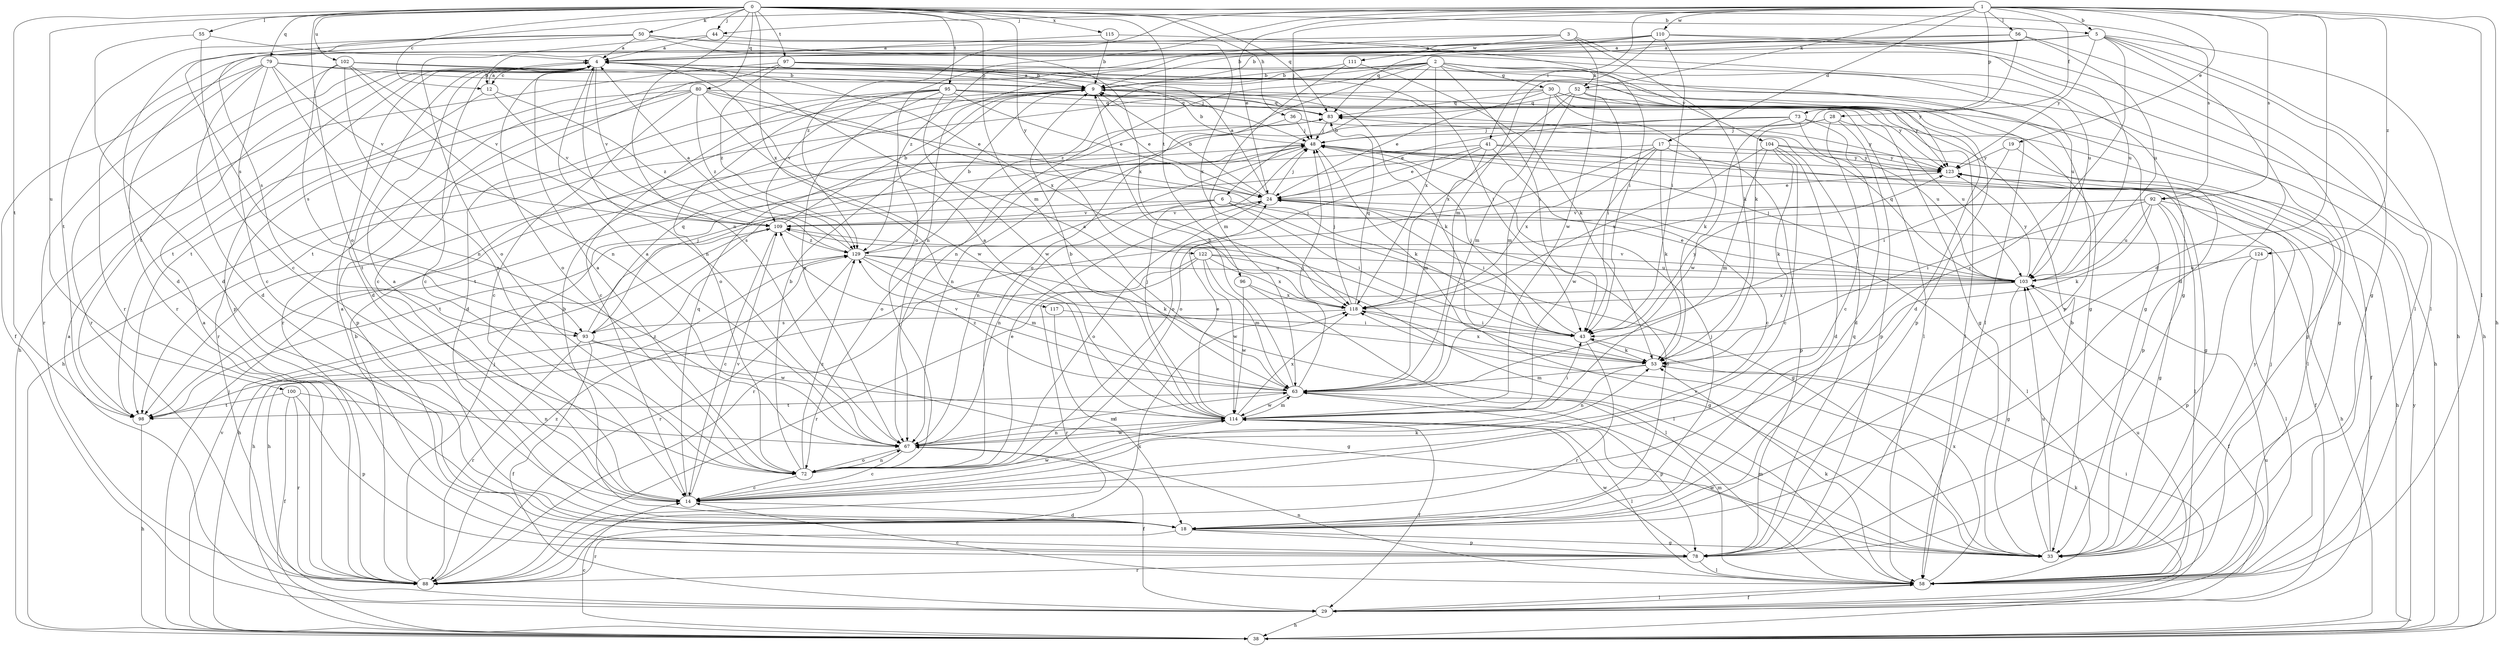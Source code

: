 strict digraph  {
0;
1;
2;
3;
4;
5;
6;
9;
12;
14;
17;
18;
19;
24;
28;
29;
30;
33;
36;
38;
41;
43;
44;
48;
50;
52;
53;
55;
56;
58;
63;
67;
72;
73;
78;
79;
80;
83;
88;
92;
93;
95;
96;
97;
98;
100;
102;
103;
104;
109;
110;
111;
114;
115;
117;
118;
122;
123;
124;
129;
0 -> 5  [label=b];
0 -> 12  [label=c];
0 -> 36  [label=h];
0 -> 44  [label=j];
0 -> 50  [label=k];
0 -> 55  [label=l];
0 -> 63  [label=m];
0 -> 67  [label=n];
0 -> 72  [label=o];
0 -> 79  [label=q];
0 -> 80  [label=q];
0 -> 83  [label=q];
0 -> 92  [label=s];
0 -> 95  [label=t];
0 -> 96  [label=t];
0 -> 97  [label=t];
0 -> 98  [label=t];
0 -> 100  [label=u];
0 -> 102  [label=u];
0 -> 115  [label=x];
0 -> 117  [label=x];
0 -> 122  [label=y];
1 -> 5  [label=b];
1 -> 17  [label=d];
1 -> 18  [label=d];
1 -> 19  [label=e];
1 -> 24  [label=e];
1 -> 28  [label=f];
1 -> 38  [label=h];
1 -> 41  [label=i];
1 -> 44  [label=j];
1 -> 48  [label=j];
1 -> 52  [label=k];
1 -> 56  [label=l];
1 -> 58  [label=l];
1 -> 72  [label=o];
1 -> 73  [label=p];
1 -> 92  [label=s];
1 -> 93  [label=s];
1 -> 110  [label=w];
1 -> 124  [label=z];
1 -> 129  [label=z];
2 -> 6  [label=b];
2 -> 9  [label=b];
2 -> 30  [label=g];
2 -> 43  [label=i];
2 -> 52  [label=k];
2 -> 67  [label=n];
2 -> 72  [label=o];
2 -> 78  [label=p];
2 -> 88  [label=r];
2 -> 103  [label=u];
2 -> 104  [label=v];
2 -> 118  [label=x];
2 -> 129  [label=z];
3 -> 12  [label=c];
3 -> 38  [label=h];
3 -> 53  [label=k];
3 -> 111  [label=w];
3 -> 114  [label=w];
3 -> 129  [label=z];
4 -> 9  [label=b];
4 -> 12  [label=c];
4 -> 14  [label=c];
4 -> 18  [label=d];
4 -> 33  [label=g];
4 -> 43  [label=i];
4 -> 67  [label=n];
4 -> 72  [label=o];
4 -> 78  [label=p];
4 -> 98  [label=t];
4 -> 109  [label=v];
4 -> 118  [label=x];
5 -> 4  [label=a];
5 -> 9  [label=b];
5 -> 14  [label=c];
5 -> 18  [label=d];
5 -> 33  [label=g];
5 -> 38  [label=h];
5 -> 58  [label=l];
5 -> 67  [label=n];
5 -> 88  [label=r];
5 -> 123  [label=y];
6 -> 33  [label=g];
6 -> 38  [label=h];
6 -> 43  [label=i];
6 -> 67  [label=n];
6 -> 98  [label=t];
6 -> 109  [label=v];
9 -> 4  [label=a];
9 -> 24  [label=e];
9 -> 38  [label=h];
9 -> 53  [label=k];
9 -> 58  [label=l];
9 -> 83  [label=q];
12 -> 4  [label=a];
12 -> 98  [label=t];
12 -> 109  [label=v];
12 -> 129  [label=z];
14 -> 4  [label=a];
14 -> 18  [label=d];
14 -> 53  [label=k];
14 -> 83  [label=q];
14 -> 109  [label=v];
14 -> 114  [label=w];
17 -> 53  [label=k];
17 -> 72  [label=o];
17 -> 78  [label=p];
17 -> 98  [label=t];
17 -> 114  [label=w];
17 -> 118  [label=x];
17 -> 123  [label=y];
18 -> 9  [label=b];
18 -> 33  [label=g];
18 -> 48  [label=j];
18 -> 78  [label=p];
18 -> 88  [label=r];
19 -> 43  [label=i];
19 -> 78  [label=p];
19 -> 123  [label=y];
24 -> 4  [label=a];
24 -> 9  [label=b];
24 -> 18  [label=d];
24 -> 43  [label=i];
24 -> 48  [label=j];
24 -> 58  [label=l];
24 -> 72  [label=o];
24 -> 109  [label=v];
28 -> 14  [label=c];
28 -> 48  [label=j];
28 -> 78  [label=p];
28 -> 98  [label=t];
28 -> 103  [label=u];
29 -> 4  [label=a];
29 -> 38  [label=h];
29 -> 43  [label=i];
29 -> 53  [label=k];
29 -> 58  [label=l];
30 -> 18  [label=d];
30 -> 24  [label=e];
30 -> 38  [label=h];
30 -> 53  [label=k];
30 -> 63  [label=m];
30 -> 78  [label=p];
30 -> 83  [label=q];
30 -> 98  [label=t];
33 -> 9  [label=b];
33 -> 63  [label=m];
33 -> 103  [label=u];
33 -> 109  [label=v];
33 -> 114  [label=w];
33 -> 123  [label=y];
36 -> 48  [label=j];
36 -> 67  [label=n];
36 -> 123  [label=y];
38 -> 14  [label=c];
38 -> 48  [label=j];
38 -> 103  [label=u];
38 -> 109  [label=v];
38 -> 123  [label=y];
41 -> 14  [label=c];
41 -> 24  [label=e];
41 -> 33  [label=g];
41 -> 63  [label=m];
41 -> 72  [label=o];
41 -> 93  [label=s];
41 -> 123  [label=y];
43 -> 48  [label=j];
43 -> 53  [label=k];
43 -> 88  [label=r];
43 -> 123  [label=y];
44 -> 4  [label=a];
44 -> 72  [label=o];
44 -> 118  [label=x];
48 -> 9  [label=b];
48 -> 29  [label=f];
48 -> 53  [label=k];
48 -> 67  [label=n];
48 -> 72  [label=o];
48 -> 123  [label=y];
50 -> 4  [label=a];
50 -> 18  [label=d];
50 -> 33  [label=g];
50 -> 93  [label=s];
50 -> 98  [label=t];
50 -> 103  [label=u];
50 -> 118  [label=x];
52 -> 33  [label=g];
52 -> 43  [label=i];
52 -> 63  [label=m];
52 -> 83  [label=q];
52 -> 118  [label=x];
52 -> 123  [label=y];
53 -> 63  [label=m];
53 -> 67  [label=n];
53 -> 118  [label=x];
55 -> 4  [label=a];
55 -> 14  [label=c];
55 -> 18  [label=d];
56 -> 4  [label=a];
56 -> 53  [label=k];
56 -> 58  [label=l];
56 -> 88  [label=r];
56 -> 103  [label=u];
58 -> 14  [label=c];
58 -> 29  [label=f];
58 -> 48  [label=j];
58 -> 53  [label=k];
58 -> 63  [label=m];
58 -> 67  [label=n];
58 -> 103  [label=u];
58 -> 118  [label=x];
63 -> 4  [label=a];
63 -> 9  [label=b];
63 -> 48  [label=j];
63 -> 78  [label=p];
63 -> 98  [label=t];
63 -> 109  [label=v];
63 -> 114  [label=w];
63 -> 129  [label=z];
67 -> 4  [label=a];
67 -> 14  [label=c];
67 -> 29  [label=f];
67 -> 63  [label=m];
67 -> 72  [label=o];
67 -> 114  [label=w];
72 -> 4  [label=a];
72 -> 9  [label=b];
72 -> 14  [label=c];
72 -> 24  [label=e];
72 -> 67  [label=n];
72 -> 129  [label=z];
73 -> 18  [label=d];
73 -> 24  [label=e];
73 -> 33  [label=g];
73 -> 48  [label=j];
73 -> 103  [label=u];
73 -> 114  [label=w];
78 -> 4  [label=a];
78 -> 58  [label=l];
78 -> 83  [label=q];
78 -> 88  [label=r];
78 -> 114  [label=w];
79 -> 9  [label=b];
79 -> 14  [label=c];
79 -> 18  [label=d];
79 -> 29  [label=f];
79 -> 33  [label=g];
79 -> 67  [label=n];
79 -> 88  [label=r];
79 -> 109  [label=v];
80 -> 14  [label=c];
80 -> 24  [label=e];
80 -> 43  [label=i];
80 -> 78  [label=p];
80 -> 83  [label=q];
80 -> 88  [label=r];
80 -> 98  [label=t];
80 -> 114  [label=w];
80 -> 129  [label=z];
83 -> 48  [label=j];
88 -> 4  [label=a];
88 -> 9  [label=b];
88 -> 48  [label=j];
88 -> 118  [label=x];
88 -> 129  [label=z];
92 -> 29  [label=f];
92 -> 33  [label=g];
92 -> 43  [label=i];
92 -> 53  [label=k];
92 -> 58  [label=l];
92 -> 88  [label=r];
92 -> 103  [label=u];
92 -> 109  [label=v];
93 -> 29  [label=f];
93 -> 33  [label=g];
93 -> 48  [label=j];
93 -> 83  [label=q];
93 -> 88  [label=r];
93 -> 114  [label=w];
95 -> 14  [label=c];
95 -> 18  [label=d];
95 -> 24  [label=e];
95 -> 33  [label=g];
95 -> 58  [label=l];
95 -> 67  [label=n];
95 -> 72  [label=o];
95 -> 83  [label=q];
95 -> 109  [label=v];
95 -> 114  [label=w];
95 -> 123  [label=y];
96 -> 58  [label=l];
96 -> 114  [label=w];
96 -> 118  [label=x];
97 -> 9  [label=b];
97 -> 14  [label=c];
97 -> 38  [label=h];
97 -> 58  [label=l];
97 -> 123  [label=y];
97 -> 129  [label=z];
98 -> 38  [label=h];
98 -> 129  [label=z];
100 -> 29  [label=f];
100 -> 67  [label=n];
100 -> 78  [label=p];
100 -> 88  [label=r];
100 -> 98  [label=t];
102 -> 9  [label=b];
102 -> 48  [label=j];
102 -> 67  [label=n];
102 -> 72  [label=o];
102 -> 88  [label=r];
102 -> 93  [label=s];
102 -> 109  [label=v];
103 -> 24  [label=e];
103 -> 29  [label=f];
103 -> 33  [label=g];
103 -> 48  [label=j];
103 -> 83  [label=q];
103 -> 88  [label=r];
103 -> 109  [label=v];
103 -> 118  [label=x];
103 -> 123  [label=y];
104 -> 14  [label=c];
104 -> 18  [label=d];
104 -> 53  [label=k];
104 -> 58  [label=l];
104 -> 63  [label=m];
104 -> 118  [label=x];
104 -> 123  [label=y];
109 -> 9  [label=b];
109 -> 14  [label=c];
109 -> 38  [label=h];
109 -> 129  [label=z];
110 -> 4  [label=a];
110 -> 9  [label=b];
110 -> 43  [label=i];
110 -> 58  [label=l];
110 -> 63  [label=m];
110 -> 83  [label=q];
110 -> 103  [label=u];
111 -> 9  [label=b];
111 -> 53  [label=k];
111 -> 63  [label=m];
114 -> 4  [label=a];
114 -> 9  [label=b];
114 -> 24  [label=e];
114 -> 29  [label=f];
114 -> 43  [label=i];
114 -> 48  [label=j];
114 -> 58  [label=l];
114 -> 63  [label=m];
114 -> 67  [label=n];
114 -> 118  [label=x];
115 -> 4  [label=a];
115 -> 9  [label=b];
115 -> 43  [label=i];
117 -> 18  [label=d];
117 -> 43  [label=i];
118 -> 43  [label=i];
118 -> 48  [label=j];
118 -> 83  [label=q];
118 -> 93  [label=s];
122 -> 33  [label=g];
122 -> 38  [label=h];
122 -> 63  [label=m];
122 -> 88  [label=r];
122 -> 103  [label=u];
122 -> 114  [label=w];
122 -> 118  [label=x];
123 -> 24  [label=e];
123 -> 38  [label=h];
124 -> 58  [label=l];
124 -> 78  [label=p];
124 -> 103  [label=u];
129 -> 4  [label=a];
129 -> 9  [label=b];
129 -> 38  [label=h];
129 -> 53  [label=k];
129 -> 58  [label=l];
129 -> 63  [label=m];
129 -> 88  [label=r];
129 -> 103  [label=u];
}
